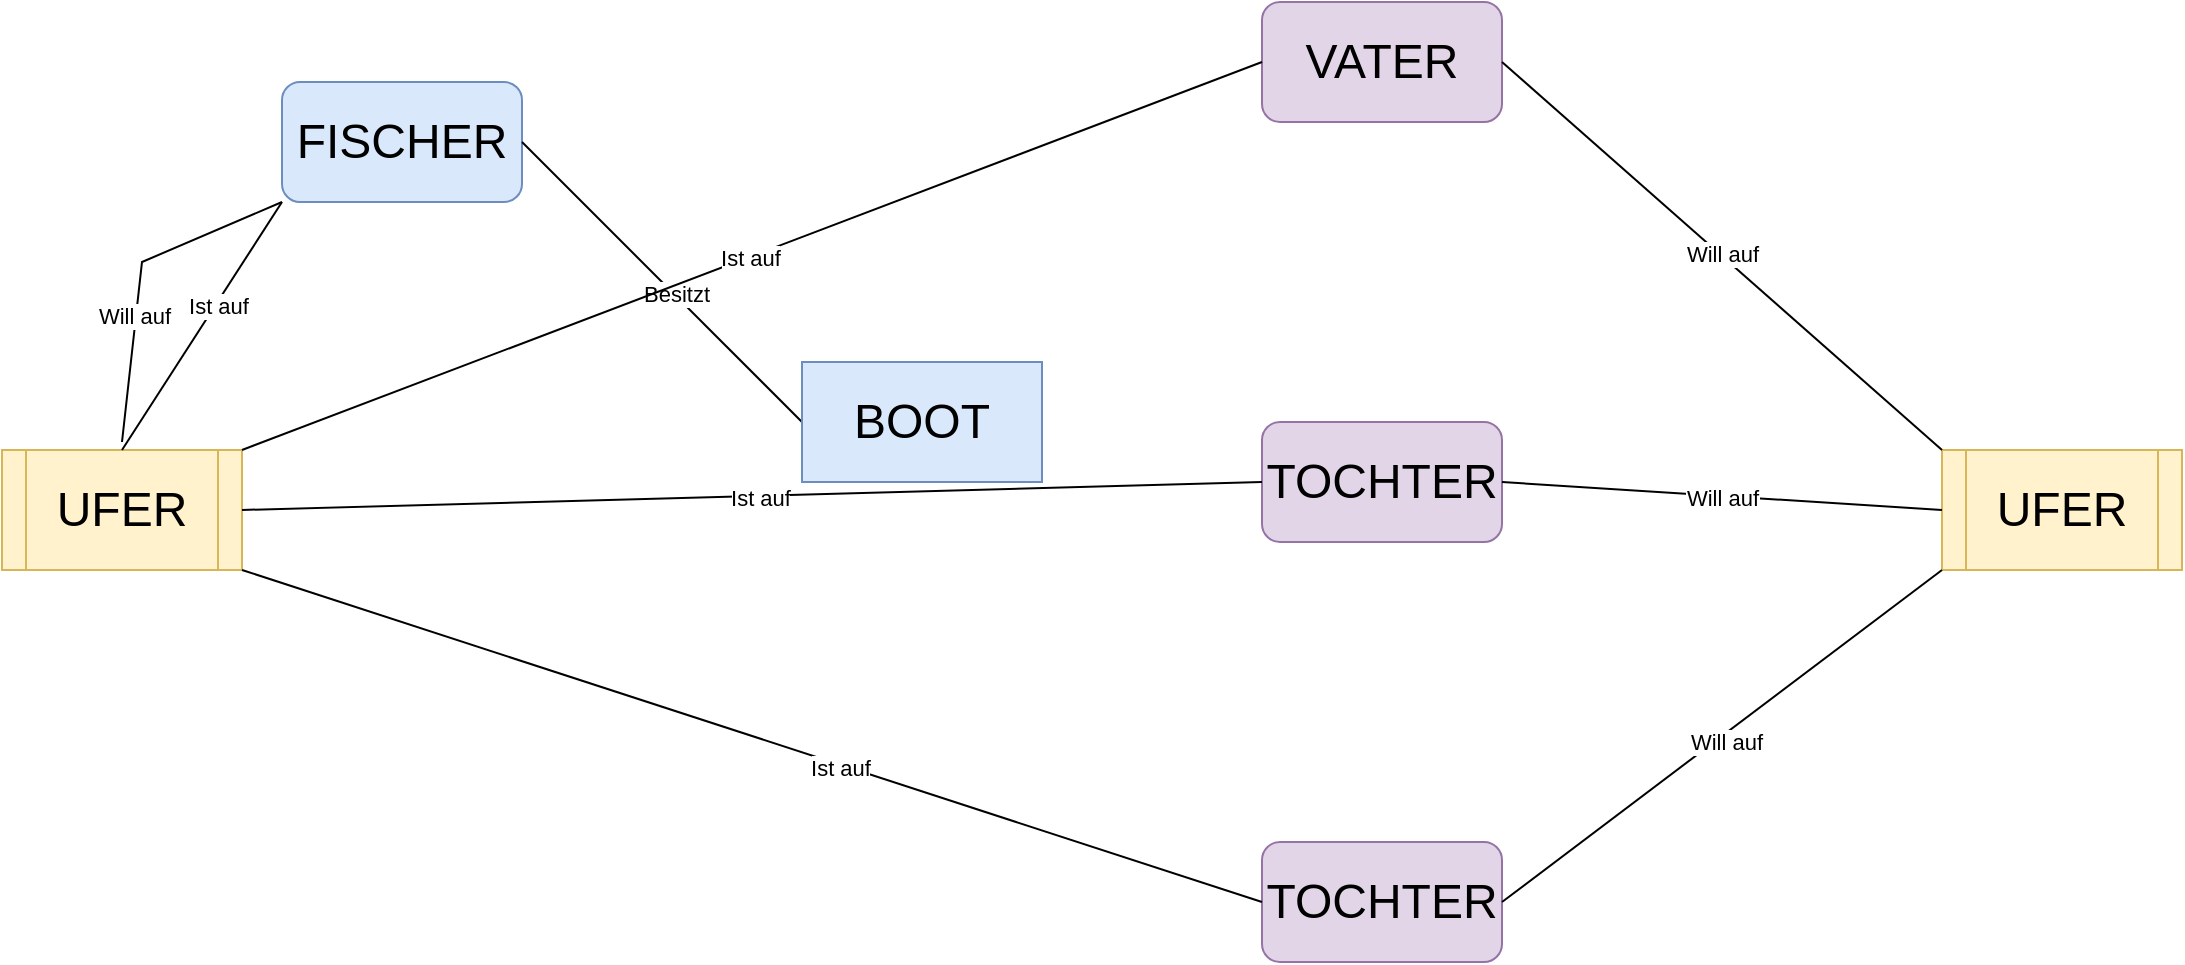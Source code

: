 <mxfile version="24.7.17">
  <diagram name="Page-1" id="_Efg953ctInEet6lu3Dl">
    <mxGraphModel dx="1659" dy="885" grid="1" gridSize="10" guides="1" tooltips="1" connect="1" arrows="1" fold="1" page="1" pageScale="1" pageWidth="1169" pageHeight="827" math="0" shadow="0">
      <root>
        <mxCell id="0" />
        <mxCell id="1" parent="0" />
        <mxCell id="EqDXccSBfP7TnJm29CeI-1" value="&lt;font style=&quot;font-size: 24px;&quot;&gt;VATER&lt;/font&gt;" style="rounded=1;whiteSpace=wrap;html=1;fillColor=#e1d5e7;strokeColor=#9673a6;" vertex="1" parent="1">
          <mxGeometry x="660" y="160" width="120" height="60" as="geometry" />
        </mxCell>
        <mxCell id="EqDXccSBfP7TnJm29CeI-2" value="&lt;font style=&quot;font-size: 24px;&quot;&gt;TOCHTER&lt;/font&gt;" style="rounded=1;whiteSpace=wrap;html=1;fillColor=#e1d5e7;strokeColor=#9673a6;" vertex="1" parent="1">
          <mxGeometry x="660" y="370" width="120" height="60" as="geometry" />
        </mxCell>
        <mxCell id="EqDXccSBfP7TnJm29CeI-3" value="&lt;font style=&quot;font-size: 24px;&quot;&gt;TOCHTER&lt;/font&gt;" style="rounded=1;whiteSpace=wrap;html=1;fillColor=#e1d5e7;strokeColor=#9673a6;" vertex="1" parent="1">
          <mxGeometry x="660" y="580" width="120" height="60" as="geometry" />
        </mxCell>
        <mxCell id="EqDXccSBfP7TnJm29CeI-4" value="&lt;font style=&quot;font-size: 24px;&quot;&gt;FISCHER&lt;/font&gt;" style="rounded=1;whiteSpace=wrap;html=1;fillColor=#dae8fc;strokeColor=#6c8ebf;" vertex="1" parent="1">
          <mxGeometry x="170" y="200" width="120" height="60" as="geometry" />
        </mxCell>
        <mxCell id="EqDXccSBfP7TnJm29CeI-6" value="&lt;font style=&quot;font-size: 24px;&quot;&gt;UFER&lt;/font&gt;" style="shape=process;whiteSpace=wrap;html=1;backgroundOutline=1;fillColor=#fff2cc;strokeColor=#d6b656;" vertex="1" parent="1">
          <mxGeometry x="30" y="384" width="120" height="60" as="geometry" />
        </mxCell>
        <mxCell id="EqDXccSBfP7TnJm29CeI-7" value="&lt;font style=&quot;font-size: 24px;&quot;&gt;UFER&lt;/font&gt;" style="shape=process;whiteSpace=wrap;html=1;backgroundOutline=1;fillColor=#fff2cc;strokeColor=#d6b656;" vertex="1" parent="1">
          <mxGeometry x="1000" y="384" width="120" height="60" as="geometry" />
        </mxCell>
        <mxCell id="EqDXccSBfP7TnJm29CeI-12" value="" style="endArrow=none;html=1;rounded=0;exitX=0;exitY=0.5;exitDx=0;exitDy=0;entryX=1;entryY=0.5;entryDx=0;entryDy=0;" edge="1" parent="1" target="EqDXccSBfP7TnJm29CeI-4">
          <mxGeometry width="50" height="50" relative="1" as="geometry">
            <mxPoint x="430" y="370" as="sourcePoint" />
            <mxPoint x="300" y="230" as="targetPoint" />
          </mxGeometry>
        </mxCell>
        <mxCell id="EqDXccSBfP7TnJm29CeI-13" value="Besitzt" style="edgeLabel;html=1;align=center;verticalAlign=middle;resizable=0;points=[];" vertex="1" connectable="0" parent="EqDXccSBfP7TnJm29CeI-12">
          <mxGeometry x="-0.09" y="-1" relative="1" as="geometry">
            <mxPoint as="offset" />
          </mxGeometry>
        </mxCell>
        <mxCell id="EqDXccSBfP7TnJm29CeI-14" value="" style="endArrow=none;html=1;rounded=0;entryX=0;entryY=0;entryDx=0;entryDy=0;exitX=1;exitY=0.5;exitDx=0;exitDy=0;" edge="1" parent="1" source="EqDXccSBfP7TnJm29CeI-1" target="EqDXccSBfP7TnJm29CeI-7">
          <mxGeometry width="50" height="50" relative="1" as="geometry">
            <mxPoint x="780" y="280" as="sourcePoint" />
            <mxPoint x="830" y="230" as="targetPoint" />
            <Array as="points" />
          </mxGeometry>
        </mxCell>
        <mxCell id="EqDXccSBfP7TnJm29CeI-15" value="Will auf" style="edgeLabel;html=1;align=center;verticalAlign=middle;resizable=0;points=[];" vertex="1" connectable="0" parent="EqDXccSBfP7TnJm29CeI-14">
          <mxGeometry x="-0.005" y="1" relative="1" as="geometry">
            <mxPoint as="offset" />
          </mxGeometry>
        </mxCell>
        <mxCell id="EqDXccSBfP7TnJm29CeI-16" value="" style="endArrow=none;html=1;rounded=0;exitX=1;exitY=0;exitDx=0;exitDy=0;entryX=0;entryY=0.5;entryDx=0;entryDy=0;" edge="1" parent="1" source="EqDXccSBfP7TnJm29CeI-6" target="EqDXccSBfP7TnJm29CeI-1">
          <mxGeometry width="50" height="50" relative="1" as="geometry">
            <mxPoint x="610" y="330" as="sourcePoint" />
            <mxPoint x="660" y="280" as="targetPoint" />
          </mxGeometry>
        </mxCell>
        <mxCell id="EqDXccSBfP7TnJm29CeI-17" value="Ist auf" style="edgeLabel;html=1;align=center;verticalAlign=middle;resizable=0;points=[];" vertex="1" connectable="0" parent="EqDXccSBfP7TnJm29CeI-16">
          <mxGeometry x="-0.007" relative="1" as="geometry">
            <mxPoint as="offset" />
          </mxGeometry>
        </mxCell>
        <mxCell id="EqDXccSBfP7TnJm29CeI-18" value="" style="endArrow=none;html=1;rounded=0;exitX=1;exitY=0.5;exitDx=0;exitDy=0;" edge="1" parent="1" source="EqDXccSBfP7TnJm29CeI-6">
          <mxGeometry width="50" height="50" relative="1" as="geometry">
            <mxPoint x="610" y="450" as="sourcePoint" />
            <mxPoint x="660" y="400" as="targetPoint" />
          </mxGeometry>
        </mxCell>
        <mxCell id="EqDXccSBfP7TnJm29CeI-19" value="Ist auf" style="edgeLabel;html=1;align=center;verticalAlign=middle;resizable=0;points=[];" vertex="1" connectable="0" parent="EqDXccSBfP7TnJm29CeI-18">
          <mxGeometry x="0.013" y="-1" relative="1" as="geometry">
            <mxPoint as="offset" />
          </mxGeometry>
        </mxCell>
        <mxCell id="EqDXccSBfP7TnJm29CeI-20" value="" style="endArrow=none;html=1;rounded=0;entryX=0;entryY=0.5;entryDx=0;entryDy=0;exitX=1;exitY=0.5;exitDx=0;exitDy=0;" edge="1" parent="1" source="EqDXccSBfP7TnJm29CeI-2" target="EqDXccSBfP7TnJm29CeI-7">
          <mxGeometry width="50" height="50" relative="1" as="geometry">
            <mxPoint x="780" y="400" as="sourcePoint" />
            <mxPoint x="830" y="350" as="targetPoint" />
          </mxGeometry>
        </mxCell>
        <mxCell id="EqDXccSBfP7TnJm29CeI-21" value="Will auf" style="edgeLabel;html=1;align=center;verticalAlign=middle;resizable=0;points=[];" vertex="1" connectable="0" parent="EqDXccSBfP7TnJm29CeI-20">
          <mxGeometry x="-0.001" y="-1" relative="1" as="geometry">
            <mxPoint as="offset" />
          </mxGeometry>
        </mxCell>
        <mxCell id="EqDXccSBfP7TnJm29CeI-22" value="" style="endArrow=none;html=1;rounded=0;exitX=1;exitY=1;exitDx=0;exitDy=0;entryX=0;entryY=0.5;entryDx=0;entryDy=0;" edge="1" parent="1" source="EqDXccSBfP7TnJm29CeI-6" target="EqDXccSBfP7TnJm29CeI-3">
          <mxGeometry width="50" height="50" relative="1" as="geometry">
            <mxPoint x="610" y="570" as="sourcePoint" />
            <mxPoint x="660" y="520" as="targetPoint" />
          </mxGeometry>
        </mxCell>
        <mxCell id="EqDXccSBfP7TnJm29CeI-23" value="Ist auf" style="edgeLabel;html=1;align=center;verticalAlign=middle;resizable=0;points=[];" vertex="1" connectable="0" parent="EqDXccSBfP7TnJm29CeI-22">
          <mxGeometry x="0.173" y="-1" relative="1" as="geometry">
            <mxPoint as="offset" />
          </mxGeometry>
        </mxCell>
        <mxCell id="EqDXccSBfP7TnJm29CeI-24" value="" style="endArrow=none;html=1;rounded=0;exitX=0.5;exitY=0;exitDx=0;exitDy=0;entryX=0;entryY=1;entryDx=0;entryDy=0;" edge="1" parent="1" source="EqDXccSBfP7TnJm29CeI-6" target="EqDXccSBfP7TnJm29CeI-4">
          <mxGeometry width="50" height="50" relative="1" as="geometry">
            <mxPoint x="90" y="380" as="sourcePoint" />
            <mxPoint x="170" y="260" as="targetPoint" />
          </mxGeometry>
        </mxCell>
        <mxCell id="EqDXccSBfP7TnJm29CeI-25" value="Ist auf" style="edgeLabel;html=1;align=center;verticalAlign=middle;resizable=0;points=[];" vertex="1" connectable="0" parent="EqDXccSBfP7TnJm29CeI-24">
          <mxGeometry x="0.173" y="-1" relative="1" as="geometry">
            <mxPoint as="offset" />
          </mxGeometry>
        </mxCell>
        <mxCell id="EqDXccSBfP7TnJm29CeI-27" value="" style="endArrow=none;html=1;rounded=0;entryX=0;entryY=1;entryDx=0;entryDy=0;exitX=1;exitY=0.5;exitDx=0;exitDy=0;" edge="1" parent="1" source="EqDXccSBfP7TnJm29CeI-3" target="EqDXccSBfP7TnJm29CeI-7">
          <mxGeometry width="50" height="50" relative="1" as="geometry">
            <mxPoint x="780" y="520" as="sourcePoint" />
            <mxPoint x="830" y="470" as="targetPoint" />
          </mxGeometry>
        </mxCell>
        <mxCell id="EqDXccSBfP7TnJm29CeI-28" value="Will auf" style="edgeLabel;html=1;align=center;verticalAlign=middle;resizable=0;points=[];" vertex="1" connectable="0" parent="EqDXccSBfP7TnJm29CeI-27">
          <mxGeometry x="0.002" y="-3" relative="1" as="geometry">
            <mxPoint as="offset" />
          </mxGeometry>
        </mxCell>
        <mxCell id="EqDXccSBfP7TnJm29CeI-29" value="" style="endArrow=none;html=1;rounded=0;" edge="1" parent="1">
          <mxGeometry width="50" height="50" relative="1" as="geometry">
            <mxPoint x="90" y="380" as="sourcePoint" />
            <mxPoint x="170" y="260" as="targetPoint" />
            <Array as="points">
              <mxPoint x="100" y="290" />
            </Array>
          </mxGeometry>
        </mxCell>
        <mxCell id="EqDXccSBfP7TnJm29CeI-31" value="Will auf" style="edgeLabel;html=1;align=center;verticalAlign=middle;resizable=0;points=[];" vertex="1" connectable="0" parent="EqDXccSBfP7TnJm29CeI-29">
          <mxGeometry x="-0.236" y="1" relative="1" as="geometry">
            <mxPoint as="offset" />
          </mxGeometry>
        </mxCell>
        <mxCell id="EqDXccSBfP7TnJm29CeI-33" value="&lt;font style=&quot;font-size: 24px;&quot;&gt;BOOT&lt;/font&gt;" style="rounded=0;whiteSpace=wrap;html=1;fillColor=#dae8fc;strokeColor=#6c8ebf;" vertex="1" parent="1">
          <mxGeometry x="430" y="340" width="120" height="60" as="geometry" />
        </mxCell>
      </root>
    </mxGraphModel>
  </diagram>
</mxfile>
